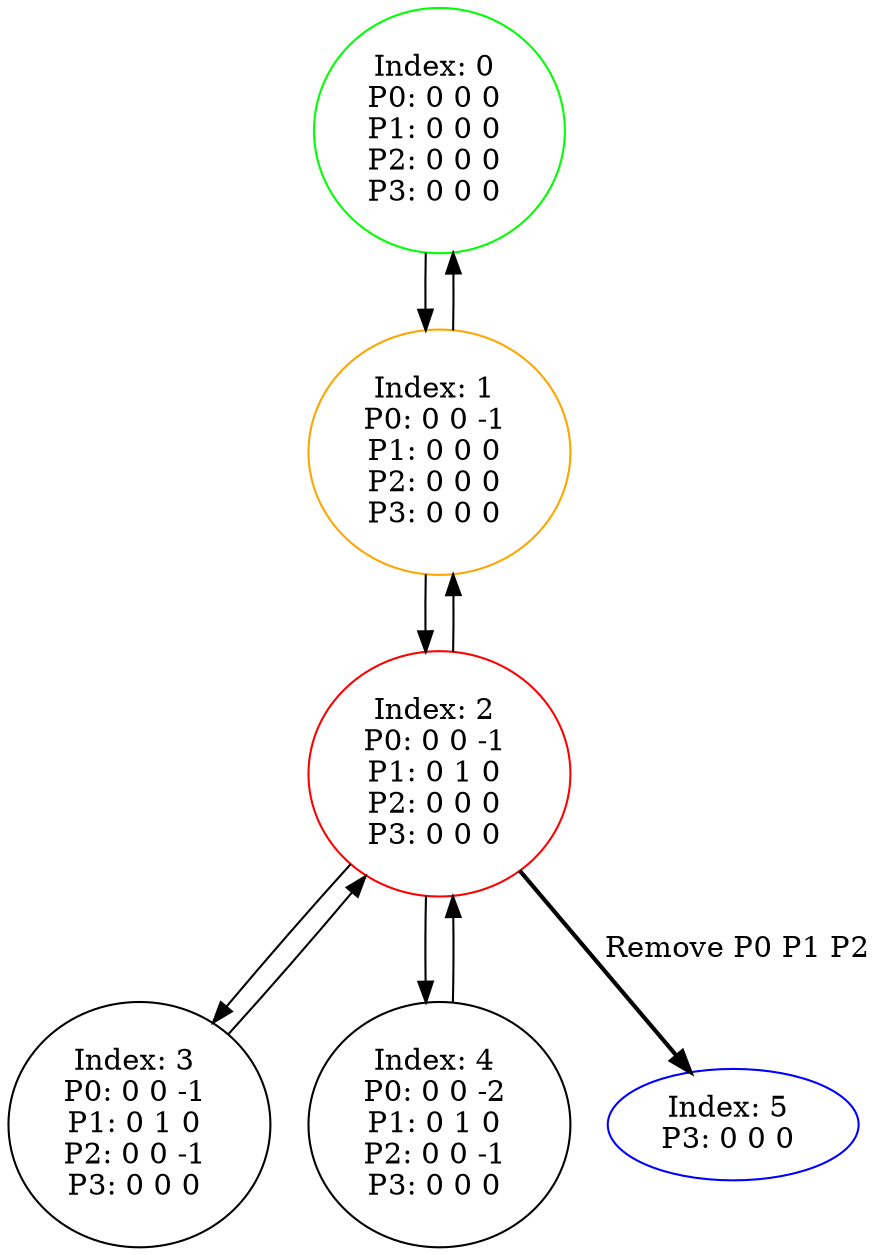 digraph G {
color = "black"
0[label = "Index: 0 
P0: 0 0 0 
P1: 0 0 0 
P2: 0 0 0 
P3: 0 0 0 
", color = "green"]
1[label = "Index: 1 
P0: 0 0 -1 
P1: 0 0 0 
P2: 0 0 0 
P3: 0 0 0 
", color = "orange"]
2[label = "Index: 2 
P0: 0 0 -1 
P1: 0 1 0 
P2: 0 0 0 
P3: 0 0 0 
", color = "red"]
3[label = "Index: 3 
P0: 0 0 -1 
P1: 0 1 0 
P2: 0 0 -1 
P3: 0 0 0 
"]
4[label = "Index: 4 
P0: 0 0 -2 
P1: 0 1 0 
P2: 0 0 -1 
P3: 0 0 0 
"]
5[label = "Index: 5 
P3: 0 0 0 
", color = "blue"]
0 -> 1

1 -> 0
1 -> 2

2 -> 1
2 -> 3
2 -> 4
2 -> 5[style=bold label=" Remove P0 P1 P2 "];


3 -> 2

4 -> 2

}
